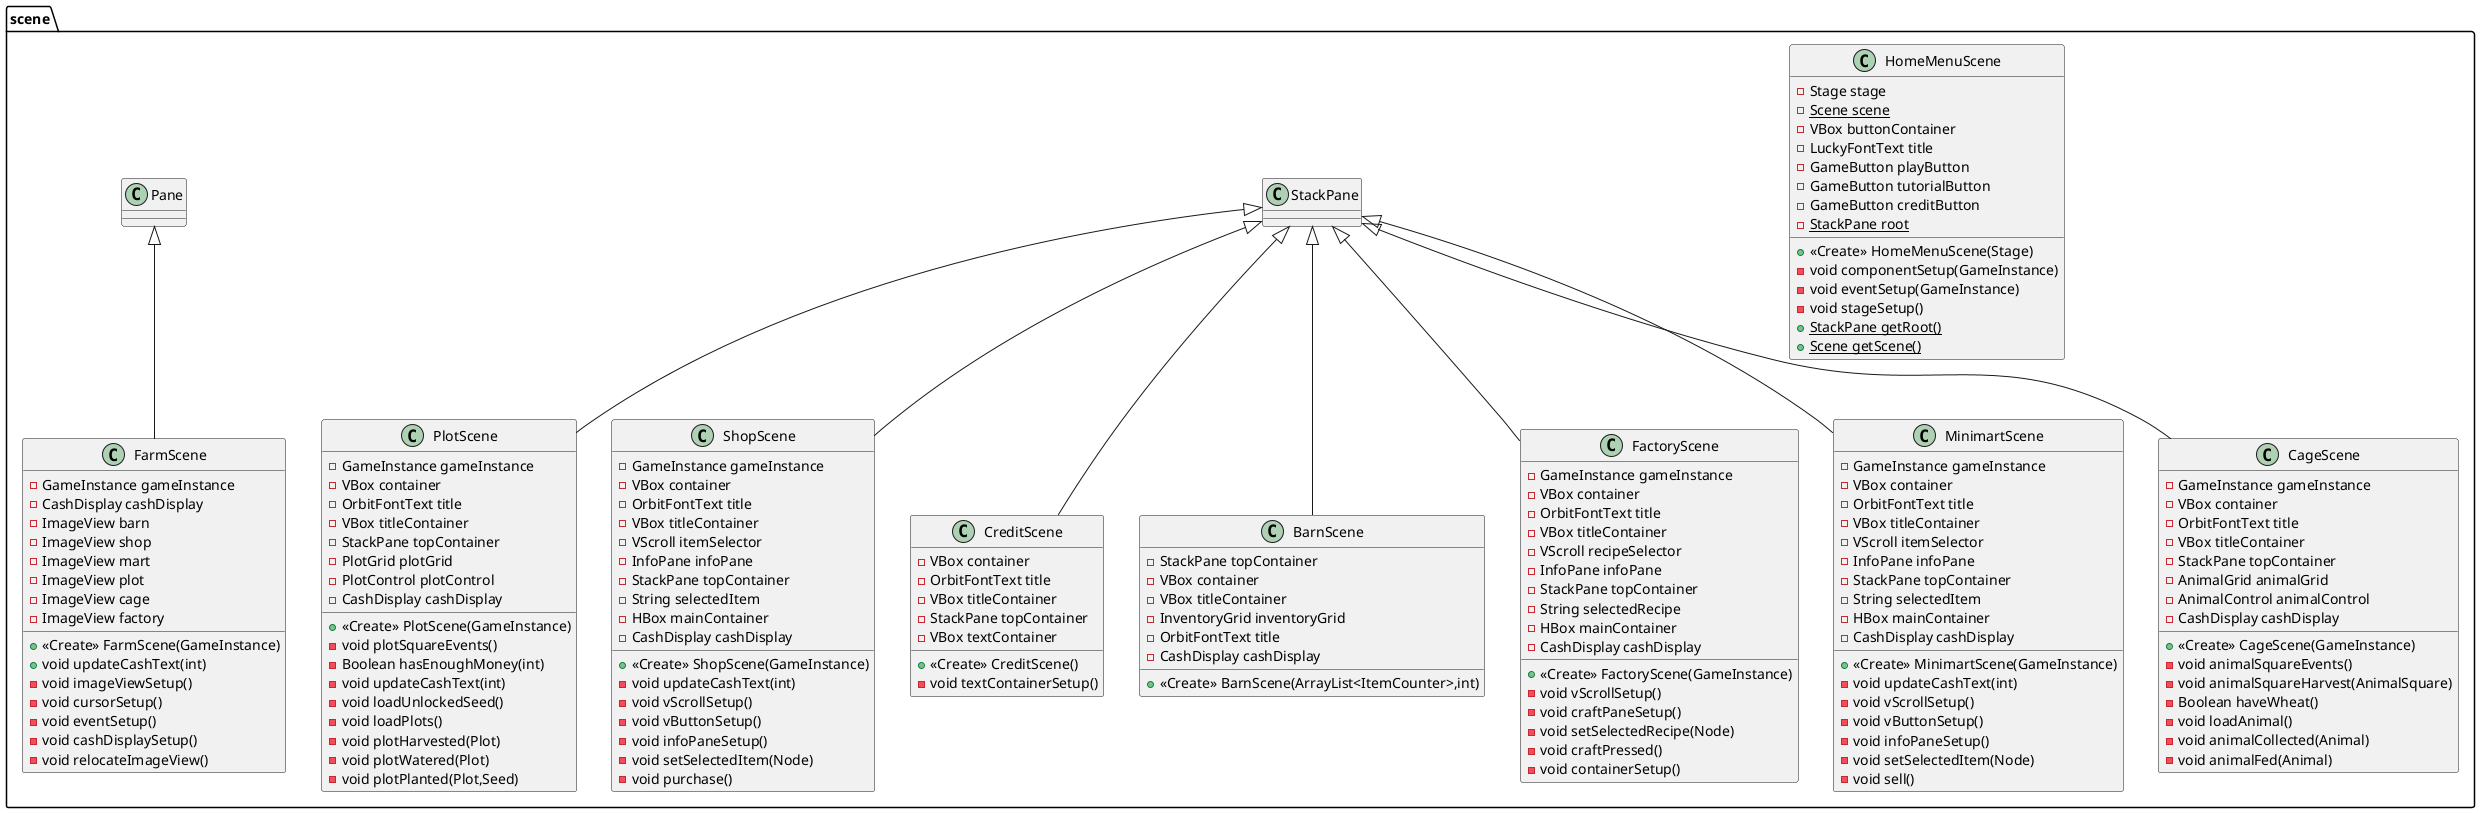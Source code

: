@startuml
class scene.PlotScene {
- GameInstance gameInstance
- VBox container
- OrbitFontText title
- VBox titleContainer
- StackPane topContainer
- PlotGrid plotGrid
- PlotControl plotControl
- CashDisplay cashDisplay
+ <<Create>> PlotScene(GameInstance)
- void plotSquareEvents()
- Boolean hasEnoughMoney(int)
- void updateCashText(int)
- void loadUnlockedSeed()
- void loadPlots()
- void plotHarvested(Plot)
- void plotWatered(Plot)
- void plotPlanted(Plot,Seed)
}
class scene.FarmScene {
- GameInstance gameInstance
- CashDisplay cashDisplay
- ImageView barn
- ImageView shop
- ImageView mart
- ImageView plot
- ImageView cage
- ImageView factory
+ <<Create>> FarmScene(GameInstance)
+ void updateCashText(int)
- void imageViewSetup()
- void cursorSetup()
- void eventSetup()
- void cashDisplaySetup()
- void relocateImageView()
}
class scene.ShopScene {
- GameInstance gameInstance
- VBox container
- OrbitFontText title
- VBox titleContainer
- VScroll itemSelector
- InfoPane infoPane
- StackPane topContainer
- String selectedItem
- HBox mainContainer
- CashDisplay cashDisplay
+ <<Create>> ShopScene(GameInstance)
- void updateCashText(int)
- void vScrollSetup()
- void vButtonSetup()
- void infoPaneSetup()
- void setSelectedItem(Node)
- void purchase()
}
class scene.CreditScene {
- VBox container
- OrbitFontText title
- VBox titleContainer
- StackPane topContainer
- VBox textContainer
+ <<Create>> CreditScene()
- void textContainerSetup()
}
class scene.HomeMenuScene {
- Stage stage
- {static} Scene scene
- VBox buttonContainer
- LuckyFontText title
- GameButton playButton
- GameButton tutorialButton
- GameButton creditButton
- {static} StackPane root
+ <<Create>> HomeMenuScene(Stage)
- void componentSetup(GameInstance)
- void eventSetup(GameInstance)
- void stageSetup()
+ {static} StackPane getRoot()
+ {static} Scene getScene()
}
class scene.BarnScene {
- StackPane topContainer
- VBox container
- VBox titleContainer
- InventoryGrid inventoryGrid
- OrbitFontText title
- CashDisplay cashDisplay
+ <<Create>> BarnScene(ArrayList<ItemCounter>,int)
}
class scene.FactoryScene {
- GameInstance gameInstance
- VBox container
- OrbitFontText title
- VBox titleContainer
- VScroll recipeSelector
- InfoPane infoPane
- StackPane topContainer
- String selectedRecipe
- HBox mainContainer
- CashDisplay cashDisplay
+ <<Create>> FactoryScene(GameInstance)
- void vScrollSetup()
- void craftPaneSetup()
- void setSelectedRecipe(Node)
- void craftPressed()
- void containerSetup()
}
class scene.MinimartScene {
- GameInstance gameInstance
- VBox container
- OrbitFontText title
- VBox titleContainer
- VScroll itemSelector
- InfoPane infoPane
- StackPane topContainer
- String selectedItem
- HBox mainContainer
- CashDisplay cashDisplay
+ <<Create>> MinimartScene(GameInstance)
- void updateCashText(int)
- void vScrollSetup()
- void vButtonSetup()
- void infoPaneSetup()
- void setSelectedItem(Node)
- void sell()
}
class scene.CageScene {
- GameInstance gameInstance
- VBox container
- OrbitFontText title
- VBox titleContainer
- StackPane topContainer
- AnimalGrid animalGrid
- AnimalControl animalControl
- CashDisplay cashDisplay
+ <<Create>> CageScene(GameInstance)
- void animalSquareEvents()
- void animalSquareHarvest(AnimalSquare)
- Boolean haveWheat()
- void loadAnimal()
- void animalCollected(Animal)
- void animalFed(Animal)
}


scene.StackPane <|-- scene.PlotScene
scene.Pane <|-- scene.FarmScene
scene.StackPane <|-- scene.ShopScene
scene.StackPane <|-- scene.CreditScene
scene.StackPane <|-- scene.BarnScene
scene.StackPane <|-- scene.FactoryScene
scene.StackPane <|-- scene.MinimartScene
scene.StackPane <|-- scene.CageScene
@enduml